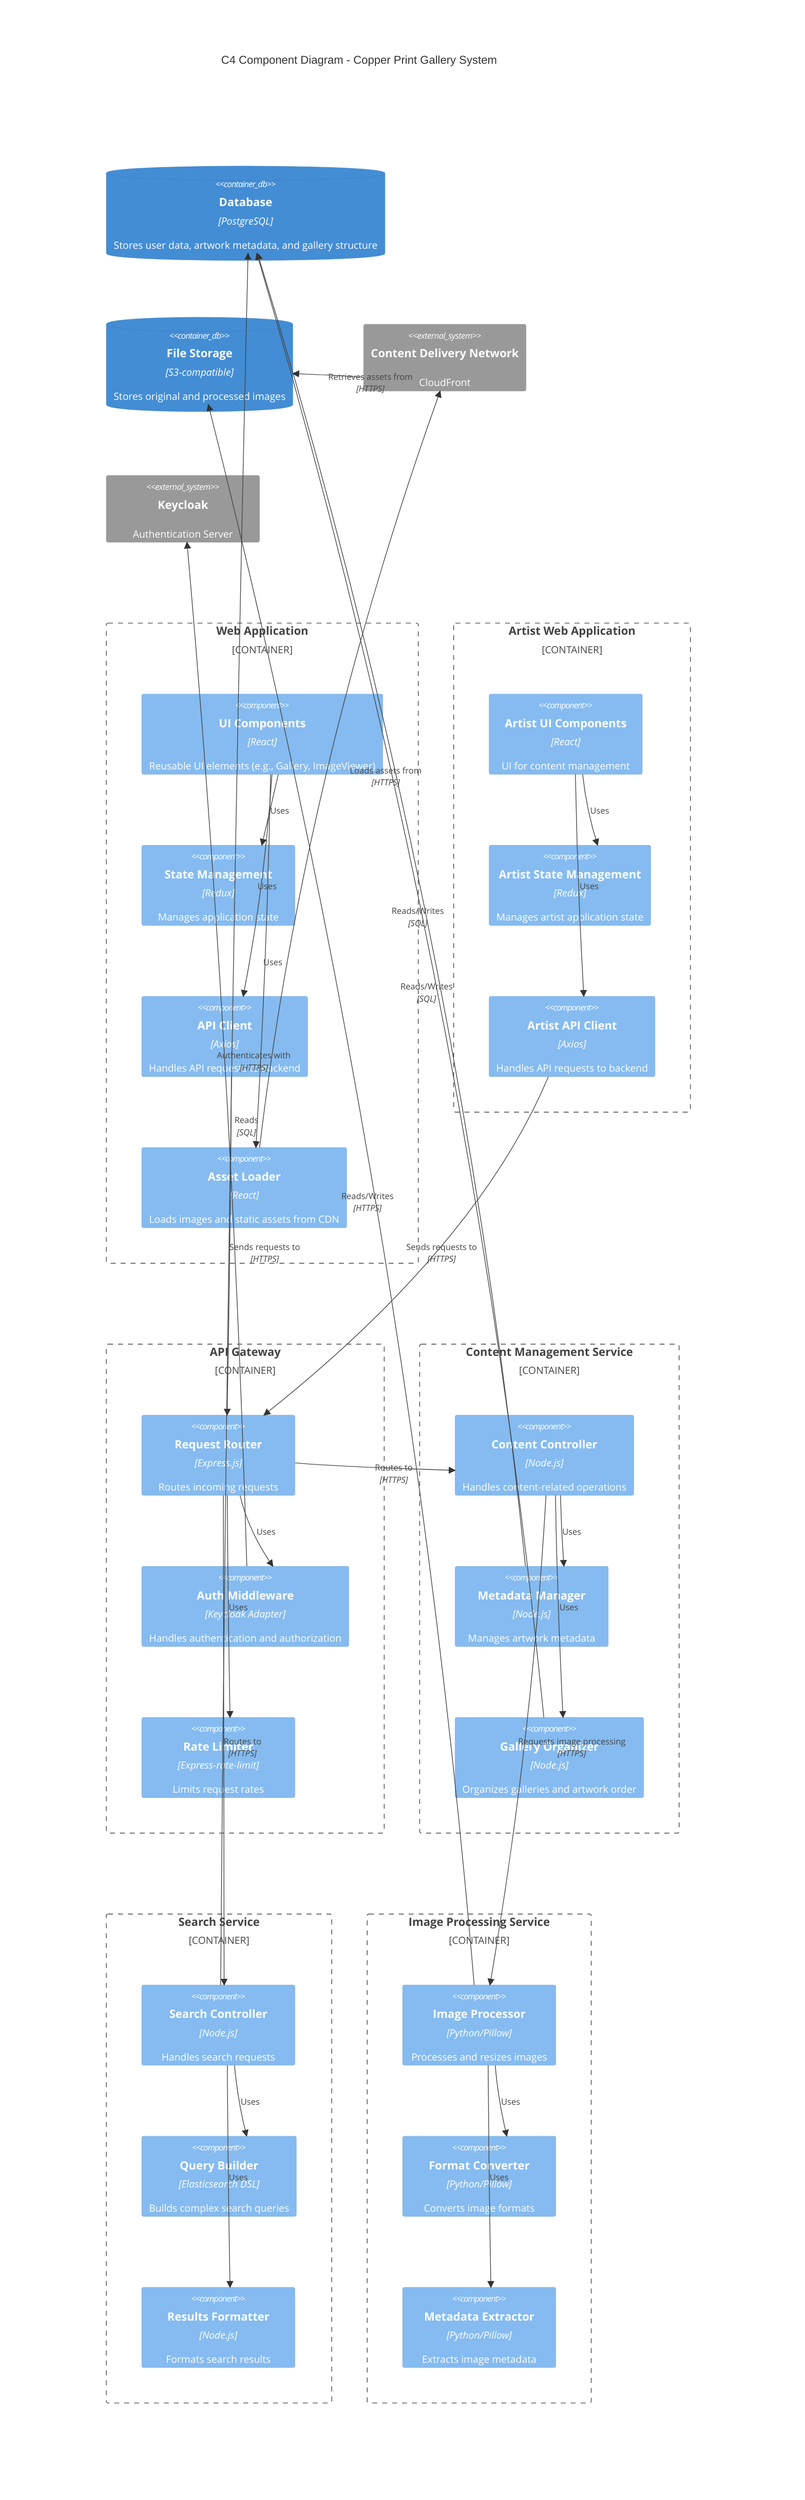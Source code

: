 C4Component
    title C4 Component Diagram - Copper Print Gallery System

    Container_Boundary(web_app, "Web Application") {
        Component(ui_components, "UI Components", "React", "Reusable UI elements (e.g., Gallery, ImageViewer)")
        Component(state_management, "State Management", "Redux", "Manages application state")
        Component(api_client, "API Client", "Axios", "Handles API requests to backend")
        Component(asset_loader, "Asset Loader", "React", "Loads images and static assets from CDN")
    }

    Container_Boundary(artist_web_app, "Artist Web Application") {
        Component(artist_ui, "Artist UI Components", "React", "UI for content management")
        Component(artist_state, "Artist State Management", "Redux", "Manages artist application state")
        Component(artist_api_client, "Artist API Client", "Axios", "Handles API requests to backend")
    }

    Container_Boundary(api_gateway, "API Gateway") {
        Component(request_router, "Request Router", "Express.js", "Routes incoming requests")
        Component(auth_middleware, "Auth Middleware", "Keycloak Adapter", "Handles authentication and authorization")
        Component(rate_limiter, "Rate Limiter", "Express-rate-limit", "Limits request rates")
    }

    Container_Boundary(content_service, "Content Management Service") {
        Component(content_controller, "Content Controller", "Node.js", "Handles content-related operations")
        Component(metadata_manager, "Metadata Manager", "Node.js", "Manages artwork metadata")
        Component(gallery_organizer, "Gallery Organizer", "Node.js", "Organizes galleries and artwork order")
    }

    Container_Boundary(search_service, "Search Service") {
        Component(search_controller, "Search Controller", "Node.js", "Handles search requests")
        Component(query_builder, "Query Builder", "Elasticsearch DSL", "Builds complex search queries")
        Component(results_formatter, "Results Formatter", "Node.js", "Formats search results")
    }

    Container_Boundary(image_service, "Image Processing Service") {
        Component(image_processor, "Image Processor", "Python/Pillow", "Processes and resizes images")
        Component(format_converter, "Format Converter", "Python/Pillow", "Converts image formats")
        Component(metadata_extractor, "Metadata Extractor", "Python/Pillow", "Extracts image metadata")
    }

    ContainerDb(database, "Database", "PostgreSQL", "Stores user data, artwork metadata, and gallery structure")
    ContainerDb(file_storage, "File Storage", "S3-compatible", "Stores original and processed images")

    System_Ext(cdn, "Content Delivery Network", "CloudFront")
    System_Ext(keycloak, "Keycloak", "Authentication Server")

    Rel(ui_components, state_management, "Uses")
    Rel(ui_components, api_client, "Uses")
    Rel(ui_components, asset_loader, "Uses")
    Rel(asset_loader, cdn, "Loads assets from", "HTTPS")
    
    Rel(artist_ui, artist_state, "Uses")
    Rel(artist_ui, artist_api_client, "Uses")
    
    Rel(api_client, request_router, "Sends requests to", "HTTPS")
    Rel(artist_api_client, request_router, "Sends requests to", "HTTPS")
    
    Rel(request_router, auth_middleware, "Uses")
    Rel(request_router, rate_limiter, "Uses")
    Rel(auth_middleware, keycloak, "Authenticates with", "HTTPS")
    
    Rel(request_router, content_controller, "Routes to", "HTTPS")
    Rel(request_router, search_controller, "Routes to", "HTTPS")
    
    Rel(content_controller, metadata_manager, "Uses")
    Rel(content_controller, gallery_organizer, "Uses")
    Rel(content_controller, image_processor, "Requests image processing", "HTTPS")
    
    Rel(search_controller, query_builder, "Uses")
    Rel(search_controller, results_formatter, "Uses")
    
    Rel(image_processor, format_converter, "Uses")
    Rel(image_processor, metadata_extractor, "Uses")
    
    Rel(metadata_manager, database, "Reads/Writes", "SQL")
    Rel(gallery_organizer, database, "Reads/Writes", "SQL")
    Rel(search_controller, database, "Reads", "SQL")
    
    Rel(image_processor, file_storage, "Reads/Writes", "HTTPS")
    Rel(cdn, file_storage, "Retrieves assets from", "HTTPS")
    
    UpdateLayoutConfig($c4ShapeInRow="3", $c4BoundaryInRow="2")